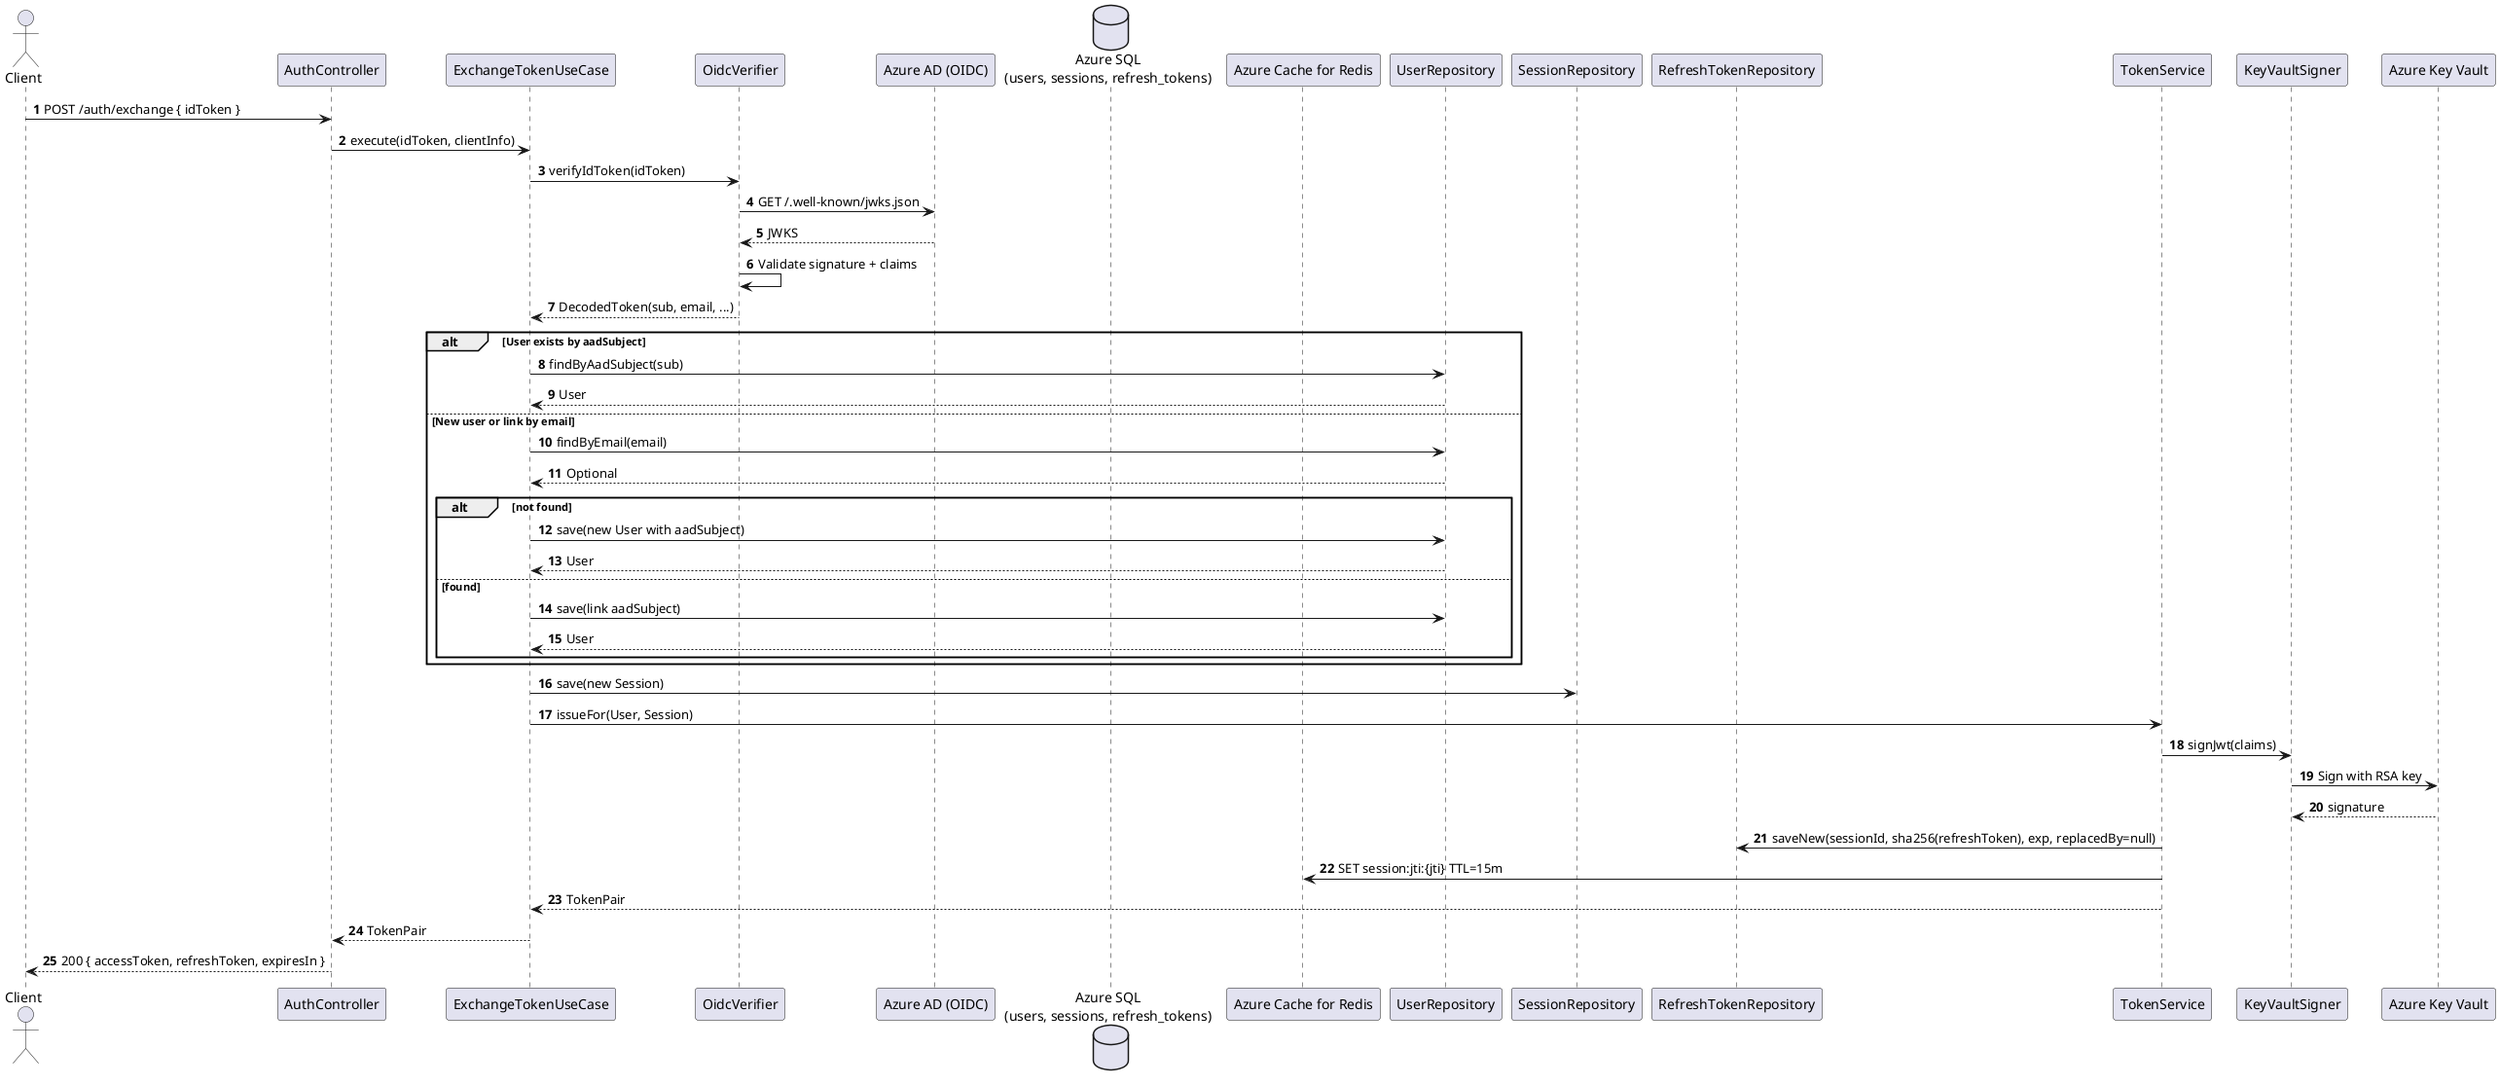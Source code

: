 @startuml Identity-Auth Service - Exchange AAD id_token for platform tokens
skinparam fontName "Helvetica"
skinparam titleFontName "Helvetica"
skinparam legendFontName "Helvetica"
skinparam noteFontName "Helvetica"
autonumber
actor Client as Client
participant "AuthController" as Controller
participant "ExchangeTokenUseCase" as ExchangeUC
participant "OidcVerifier" as OIDC
participant "Azure AD (OIDC)" as AAD
database "Azure SQL\n(users, sessions, refresh_tokens)" as SQL
participant "Azure Cache for Redis" as Redis
participant "UserRepository" as UserRepo
participant "SessionRepository" as SessionRepo
participant "RefreshTokenRepository" as RefreshRepo
participant "TokenService" as TokenService
participant "KeyVaultSigner" as Signer
participant "Azure Key Vault" as KV

Client -> Controller: POST /auth/exchange { idToken }
Controller -> ExchangeUC: execute(idToken, clientInfo)
ExchangeUC -> OIDC: verifyIdToken(idToken)
OIDC -> AAD: GET /.well-known/jwks.json
AAD --> OIDC: JWKS
OIDC -> OIDC: Validate signature + claims
OIDC --> ExchangeUC: DecodedToken(sub, email, ...)
alt User exists by aadSubject
ExchangeUC -> UserRepo: findByAadSubject(sub)
UserRepo --> ExchangeUC: User
else New user or link by email
ExchangeUC -> UserRepo: findByEmail(email)
UserRepo --> ExchangeUC: Optional
alt not found
ExchangeUC -> UserRepo: save(new User with aadSubject)
UserRepo --> ExchangeUC: User
else found
ExchangeUC -> UserRepo: save(link aadSubject)
UserRepo --> ExchangeUC: User
end
end
ExchangeUC -> SessionRepo: save(new Session)
ExchangeUC -> TokenService: issueFor(User, Session)
TokenService -> Signer: signJwt(claims)
Signer -> KV: Sign with RSA key
KV --> Signer: signature
TokenService -> RefreshRepo: saveNew(sessionId, sha256(refreshToken), exp, replacedBy=null)
TokenService -> Redis: SET session:jti:{jti} TTL=15m
TokenService --> ExchangeUC: TokenPair
ExchangeUC --> Controller: TokenPair
Controller --> Client: 200 { accessToken, refreshToken, expiresIn }
@enduml
